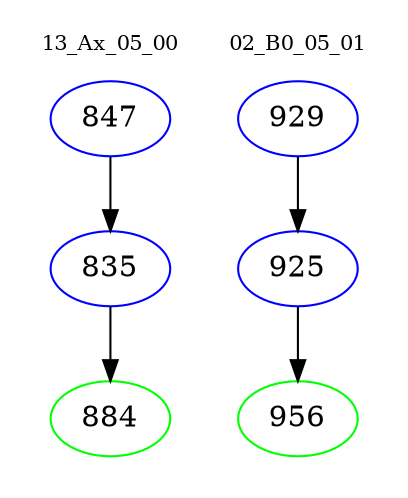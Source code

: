 digraph{
subgraph cluster_0 {
color = white
label = "13_Ax_05_00";
fontsize=10;
T0_847 [label="847", color="blue"]
T0_847 -> T0_835 [color="black"]
T0_835 [label="835", color="blue"]
T0_835 -> T0_884 [color="black"]
T0_884 [label="884", color="green"]
}
subgraph cluster_1 {
color = white
label = "02_B0_05_01";
fontsize=10;
T1_929 [label="929", color="blue"]
T1_929 -> T1_925 [color="black"]
T1_925 [label="925", color="blue"]
T1_925 -> T1_956 [color="black"]
T1_956 [label="956", color="green"]
}
}
